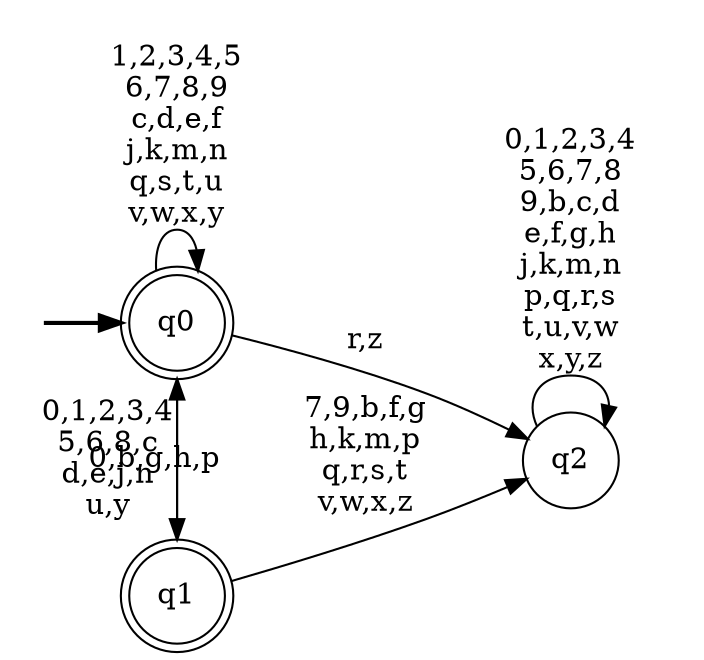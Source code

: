 digraph BlueStar {
__start0 [style = invis, shape = none, label = "", width = 0, height = 0];

rankdir=LR;
size="8,5";

s0 [style="rounded,filled", color="black", fillcolor="white" shape="doublecircle", label="q0"];
s1 [style="rounded,filled", color="black", fillcolor="white" shape="doublecircle", label="q1"];
s2 [style="filled", color="black", fillcolor="white" shape="circle", label="q2"];
subgraph cluster_main { 
	graph [pad=".75", ranksep="0.15", nodesep="0.15"];
	 style=invis; 
	__start0 -> s0 [penwidth=2];
}
s0 -> s0 [label="1,2,3,4,5\n6,7,8,9\nc,d,e,f\nj,k,m,n\nq,s,t,u\nv,w,x,y"];
s0 -> s1 [label="0,b,g,h,p"];
s0 -> s2 [label="r,z"];
s1 -> s0 [label="0,1,2,3,4\n5,6,8,c\nd,e,j,n\nu,y"];
s1 -> s2 [label="7,9,b,f,g\nh,k,m,p\nq,r,s,t\nv,w,x,z"];
s2 -> s2 [label="0,1,2,3,4\n5,6,7,8\n9,b,c,d\ne,f,g,h\nj,k,m,n\np,q,r,s\nt,u,v,w\nx,y,z"];

}